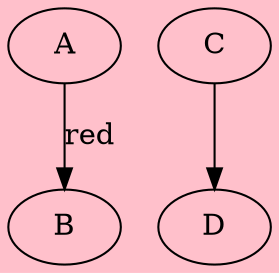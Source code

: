 digraph {
	bgcolor="pink";
	font="roboto";

	A [];
	B [];
	C [];
	D [];

	A -> B [label="red"];
	C -> D [];
}